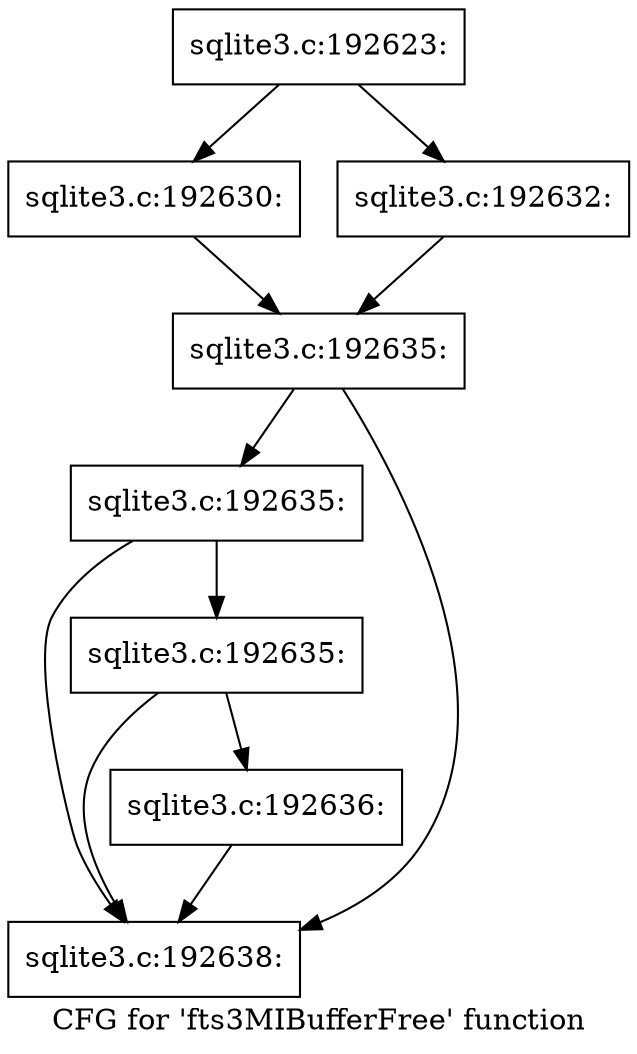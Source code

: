 digraph "CFG for 'fts3MIBufferFree' function" {
	label="CFG for 'fts3MIBufferFree' function";

	Node0x55c0fb348b80 [shape=record,label="{sqlite3.c:192623:}"];
	Node0x55c0fb348b80 -> Node0x55c0fb353380;
	Node0x55c0fb348b80 -> Node0x55c0fb353420;
	Node0x55c0fb353380 [shape=record,label="{sqlite3.c:192630:}"];
	Node0x55c0fb353380 -> Node0x55c0fb3533d0;
	Node0x55c0fb353420 [shape=record,label="{sqlite3.c:192632:}"];
	Node0x55c0fb353420 -> Node0x55c0fb3533d0;
	Node0x55c0fb3533d0 [shape=record,label="{sqlite3.c:192635:}"];
	Node0x55c0fb3533d0 -> Node0x55c0fb354550;
	Node0x55c0fb3533d0 -> Node0x55c0fb354480;
	Node0x55c0fb354550 [shape=record,label="{sqlite3.c:192635:}"];
	Node0x55c0fb354550 -> Node0x55c0fb3544d0;
	Node0x55c0fb354550 -> Node0x55c0fb354480;
	Node0x55c0fb3544d0 [shape=record,label="{sqlite3.c:192635:}"];
	Node0x55c0fb3544d0 -> Node0x55c0fb354430;
	Node0x55c0fb3544d0 -> Node0x55c0fb354480;
	Node0x55c0fb354430 [shape=record,label="{sqlite3.c:192636:}"];
	Node0x55c0fb354430 -> Node0x55c0fb354480;
	Node0x55c0fb354480 [shape=record,label="{sqlite3.c:192638:}"];
}
